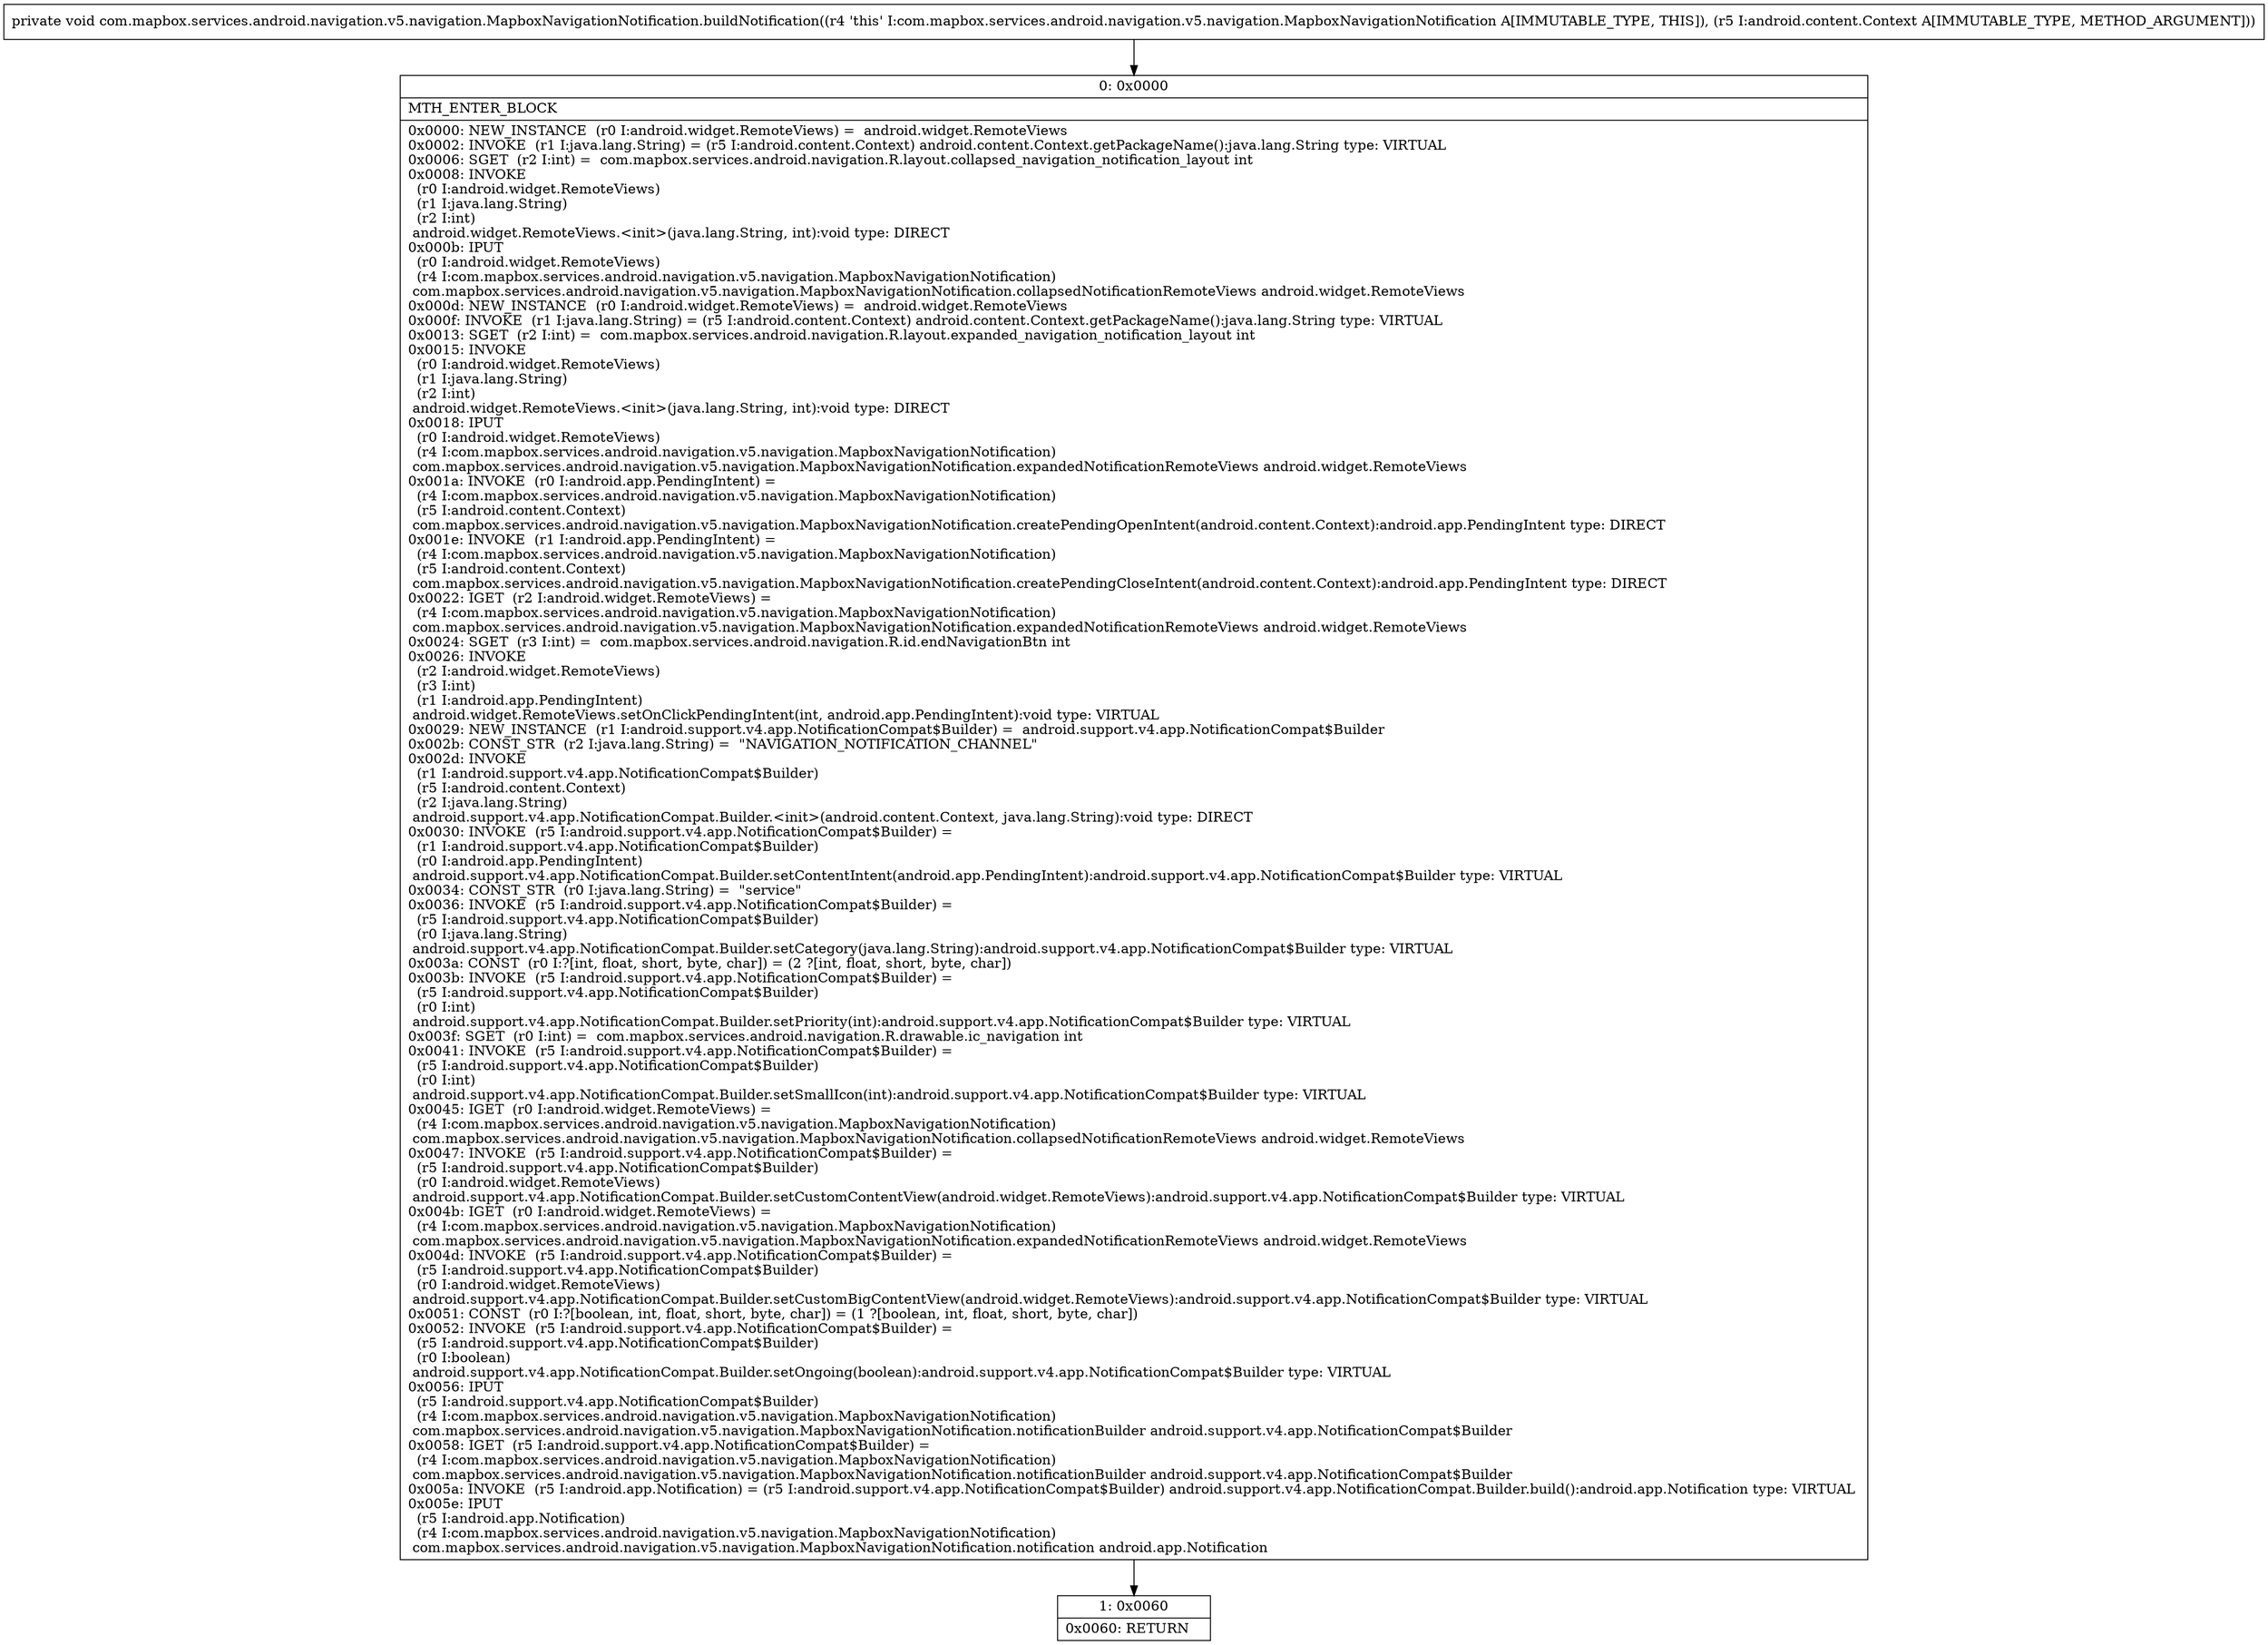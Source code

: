digraph "CFG forcom.mapbox.services.android.navigation.v5.navigation.MapboxNavigationNotification.buildNotification(Landroid\/content\/Context;)V" {
Node_0 [shape=record,label="{0\:\ 0x0000|MTH_ENTER_BLOCK\l|0x0000: NEW_INSTANCE  (r0 I:android.widget.RemoteViews) =  android.widget.RemoteViews \l0x0002: INVOKE  (r1 I:java.lang.String) = (r5 I:android.content.Context) android.content.Context.getPackageName():java.lang.String type: VIRTUAL \l0x0006: SGET  (r2 I:int) =  com.mapbox.services.android.navigation.R.layout.collapsed_navigation_notification_layout int \l0x0008: INVOKE  \l  (r0 I:android.widget.RemoteViews)\l  (r1 I:java.lang.String)\l  (r2 I:int)\l android.widget.RemoteViews.\<init\>(java.lang.String, int):void type: DIRECT \l0x000b: IPUT  \l  (r0 I:android.widget.RemoteViews)\l  (r4 I:com.mapbox.services.android.navigation.v5.navigation.MapboxNavigationNotification)\l com.mapbox.services.android.navigation.v5.navigation.MapboxNavigationNotification.collapsedNotificationRemoteViews android.widget.RemoteViews \l0x000d: NEW_INSTANCE  (r0 I:android.widget.RemoteViews) =  android.widget.RemoteViews \l0x000f: INVOKE  (r1 I:java.lang.String) = (r5 I:android.content.Context) android.content.Context.getPackageName():java.lang.String type: VIRTUAL \l0x0013: SGET  (r2 I:int) =  com.mapbox.services.android.navigation.R.layout.expanded_navigation_notification_layout int \l0x0015: INVOKE  \l  (r0 I:android.widget.RemoteViews)\l  (r1 I:java.lang.String)\l  (r2 I:int)\l android.widget.RemoteViews.\<init\>(java.lang.String, int):void type: DIRECT \l0x0018: IPUT  \l  (r0 I:android.widget.RemoteViews)\l  (r4 I:com.mapbox.services.android.navigation.v5.navigation.MapboxNavigationNotification)\l com.mapbox.services.android.navigation.v5.navigation.MapboxNavigationNotification.expandedNotificationRemoteViews android.widget.RemoteViews \l0x001a: INVOKE  (r0 I:android.app.PendingIntent) = \l  (r4 I:com.mapbox.services.android.navigation.v5.navigation.MapboxNavigationNotification)\l  (r5 I:android.content.Context)\l com.mapbox.services.android.navigation.v5.navigation.MapboxNavigationNotification.createPendingOpenIntent(android.content.Context):android.app.PendingIntent type: DIRECT \l0x001e: INVOKE  (r1 I:android.app.PendingIntent) = \l  (r4 I:com.mapbox.services.android.navigation.v5.navigation.MapboxNavigationNotification)\l  (r5 I:android.content.Context)\l com.mapbox.services.android.navigation.v5.navigation.MapboxNavigationNotification.createPendingCloseIntent(android.content.Context):android.app.PendingIntent type: DIRECT \l0x0022: IGET  (r2 I:android.widget.RemoteViews) = \l  (r4 I:com.mapbox.services.android.navigation.v5.navigation.MapboxNavigationNotification)\l com.mapbox.services.android.navigation.v5.navigation.MapboxNavigationNotification.expandedNotificationRemoteViews android.widget.RemoteViews \l0x0024: SGET  (r3 I:int) =  com.mapbox.services.android.navigation.R.id.endNavigationBtn int \l0x0026: INVOKE  \l  (r2 I:android.widget.RemoteViews)\l  (r3 I:int)\l  (r1 I:android.app.PendingIntent)\l android.widget.RemoteViews.setOnClickPendingIntent(int, android.app.PendingIntent):void type: VIRTUAL \l0x0029: NEW_INSTANCE  (r1 I:android.support.v4.app.NotificationCompat$Builder) =  android.support.v4.app.NotificationCompat$Builder \l0x002b: CONST_STR  (r2 I:java.lang.String) =  \"NAVIGATION_NOTIFICATION_CHANNEL\" \l0x002d: INVOKE  \l  (r1 I:android.support.v4.app.NotificationCompat$Builder)\l  (r5 I:android.content.Context)\l  (r2 I:java.lang.String)\l android.support.v4.app.NotificationCompat.Builder.\<init\>(android.content.Context, java.lang.String):void type: DIRECT \l0x0030: INVOKE  (r5 I:android.support.v4.app.NotificationCompat$Builder) = \l  (r1 I:android.support.v4.app.NotificationCompat$Builder)\l  (r0 I:android.app.PendingIntent)\l android.support.v4.app.NotificationCompat.Builder.setContentIntent(android.app.PendingIntent):android.support.v4.app.NotificationCompat$Builder type: VIRTUAL \l0x0034: CONST_STR  (r0 I:java.lang.String) =  \"service\" \l0x0036: INVOKE  (r5 I:android.support.v4.app.NotificationCompat$Builder) = \l  (r5 I:android.support.v4.app.NotificationCompat$Builder)\l  (r0 I:java.lang.String)\l android.support.v4.app.NotificationCompat.Builder.setCategory(java.lang.String):android.support.v4.app.NotificationCompat$Builder type: VIRTUAL \l0x003a: CONST  (r0 I:?[int, float, short, byte, char]) = (2 ?[int, float, short, byte, char]) \l0x003b: INVOKE  (r5 I:android.support.v4.app.NotificationCompat$Builder) = \l  (r5 I:android.support.v4.app.NotificationCompat$Builder)\l  (r0 I:int)\l android.support.v4.app.NotificationCompat.Builder.setPriority(int):android.support.v4.app.NotificationCompat$Builder type: VIRTUAL \l0x003f: SGET  (r0 I:int) =  com.mapbox.services.android.navigation.R.drawable.ic_navigation int \l0x0041: INVOKE  (r5 I:android.support.v4.app.NotificationCompat$Builder) = \l  (r5 I:android.support.v4.app.NotificationCompat$Builder)\l  (r0 I:int)\l android.support.v4.app.NotificationCompat.Builder.setSmallIcon(int):android.support.v4.app.NotificationCompat$Builder type: VIRTUAL \l0x0045: IGET  (r0 I:android.widget.RemoteViews) = \l  (r4 I:com.mapbox.services.android.navigation.v5.navigation.MapboxNavigationNotification)\l com.mapbox.services.android.navigation.v5.navigation.MapboxNavigationNotification.collapsedNotificationRemoteViews android.widget.RemoteViews \l0x0047: INVOKE  (r5 I:android.support.v4.app.NotificationCompat$Builder) = \l  (r5 I:android.support.v4.app.NotificationCompat$Builder)\l  (r0 I:android.widget.RemoteViews)\l android.support.v4.app.NotificationCompat.Builder.setCustomContentView(android.widget.RemoteViews):android.support.v4.app.NotificationCompat$Builder type: VIRTUAL \l0x004b: IGET  (r0 I:android.widget.RemoteViews) = \l  (r4 I:com.mapbox.services.android.navigation.v5.navigation.MapboxNavigationNotification)\l com.mapbox.services.android.navigation.v5.navigation.MapboxNavigationNotification.expandedNotificationRemoteViews android.widget.RemoteViews \l0x004d: INVOKE  (r5 I:android.support.v4.app.NotificationCompat$Builder) = \l  (r5 I:android.support.v4.app.NotificationCompat$Builder)\l  (r0 I:android.widget.RemoteViews)\l android.support.v4.app.NotificationCompat.Builder.setCustomBigContentView(android.widget.RemoteViews):android.support.v4.app.NotificationCompat$Builder type: VIRTUAL \l0x0051: CONST  (r0 I:?[boolean, int, float, short, byte, char]) = (1 ?[boolean, int, float, short, byte, char]) \l0x0052: INVOKE  (r5 I:android.support.v4.app.NotificationCompat$Builder) = \l  (r5 I:android.support.v4.app.NotificationCompat$Builder)\l  (r0 I:boolean)\l android.support.v4.app.NotificationCompat.Builder.setOngoing(boolean):android.support.v4.app.NotificationCompat$Builder type: VIRTUAL \l0x0056: IPUT  \l  (r5 I:android.support.v4.app.NotificationCompat$Builder)\l  (r4 I:com.mapbox.services.android.navigation.v5.navigation.MapboxNavigationNotification)\l com.mapbox.services.android.navigation.v5.navigation.MapboxNavigationNotification.notificationBuilder android.support.v4.app.NotificationCompat$Builder \l0x0058: IGET  (r5 I:android.support.v4.app.NotificationCompat$Builder) = \l  (r4 I:com.mapbox.services.android.navigation.v5.navigation.MapboxNavigationNotification)\l com.mapbox.services.android.navigation.v5.navigation.MapboxNavigationNotification.notificationBuilder android.support.v4.app.NotificationCompat$Builder \l0x005a: INVOKE  (r5 I:android.app.Notification) = (r5 I:android.support.v4.app.NotificationCompat$Builder) android.support.v4.app.NotificationCompat.Builder.build():android.app.Notification type: VIRTUAL \l0x005e: IPUT  \l  (r5 I:android.app.Notification)\l  (r4 I:com.mapbox.services.android.navigation.v5.navigation.MapboxNavigationNotification)\l com.mapbox.services.android.navigation.v5.navigation.MapboxNavigationNotification.notification android.app.Notification \l}"];
Node_1 [shape=record,label="{1\:\ 0x0060|0x0060: RETURN   \l}"];
MethodNode[shape=record,label="{private void com.mapbox.services.android.navigation.v5.navigation.MapboxNavigationNotification.buildNotification((r4 'this' I:com.mapbox.services.android.navigation.v5.navigation.MapboxNavigationNotification A[IMMUTABLE_TYPE, THIS]), (r5 I:android.content.Context A[IMMUTABLE_TYPE, METHOD_ARGUMENT])) }"];
MethodNode -> Node_0;
Node_0 -> Node_1;
}

